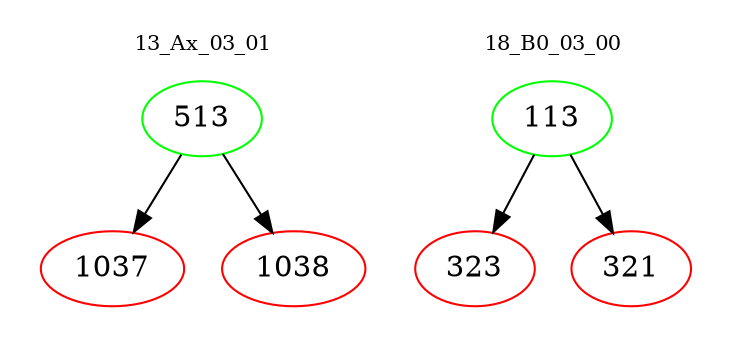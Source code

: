 digraph{
subgraph cluster_0 {
color = white
label = "13_Ax_03_01";
fontsize=10;
T0_513 [label="513", color="green"]
T0_513 -> T0_1037 [color="black"]
T0_1037 [label="1037", color="red"]
T0_513 -> T0_1038 [color="black"]
T0_1038 [label="1038", color="red"]
}
subgraph cluster_1 {
color = white
label = "18_B0_03_00";
fontsize=10;
T1_113 [label="113", color="green"]
T1_113 -> T1_323 [color="black"]
T1_323 [label="323", color="red"]
T1_113 -> T1_321 [color="black"]
T1_321 [label="321", color="red"]
}
}
